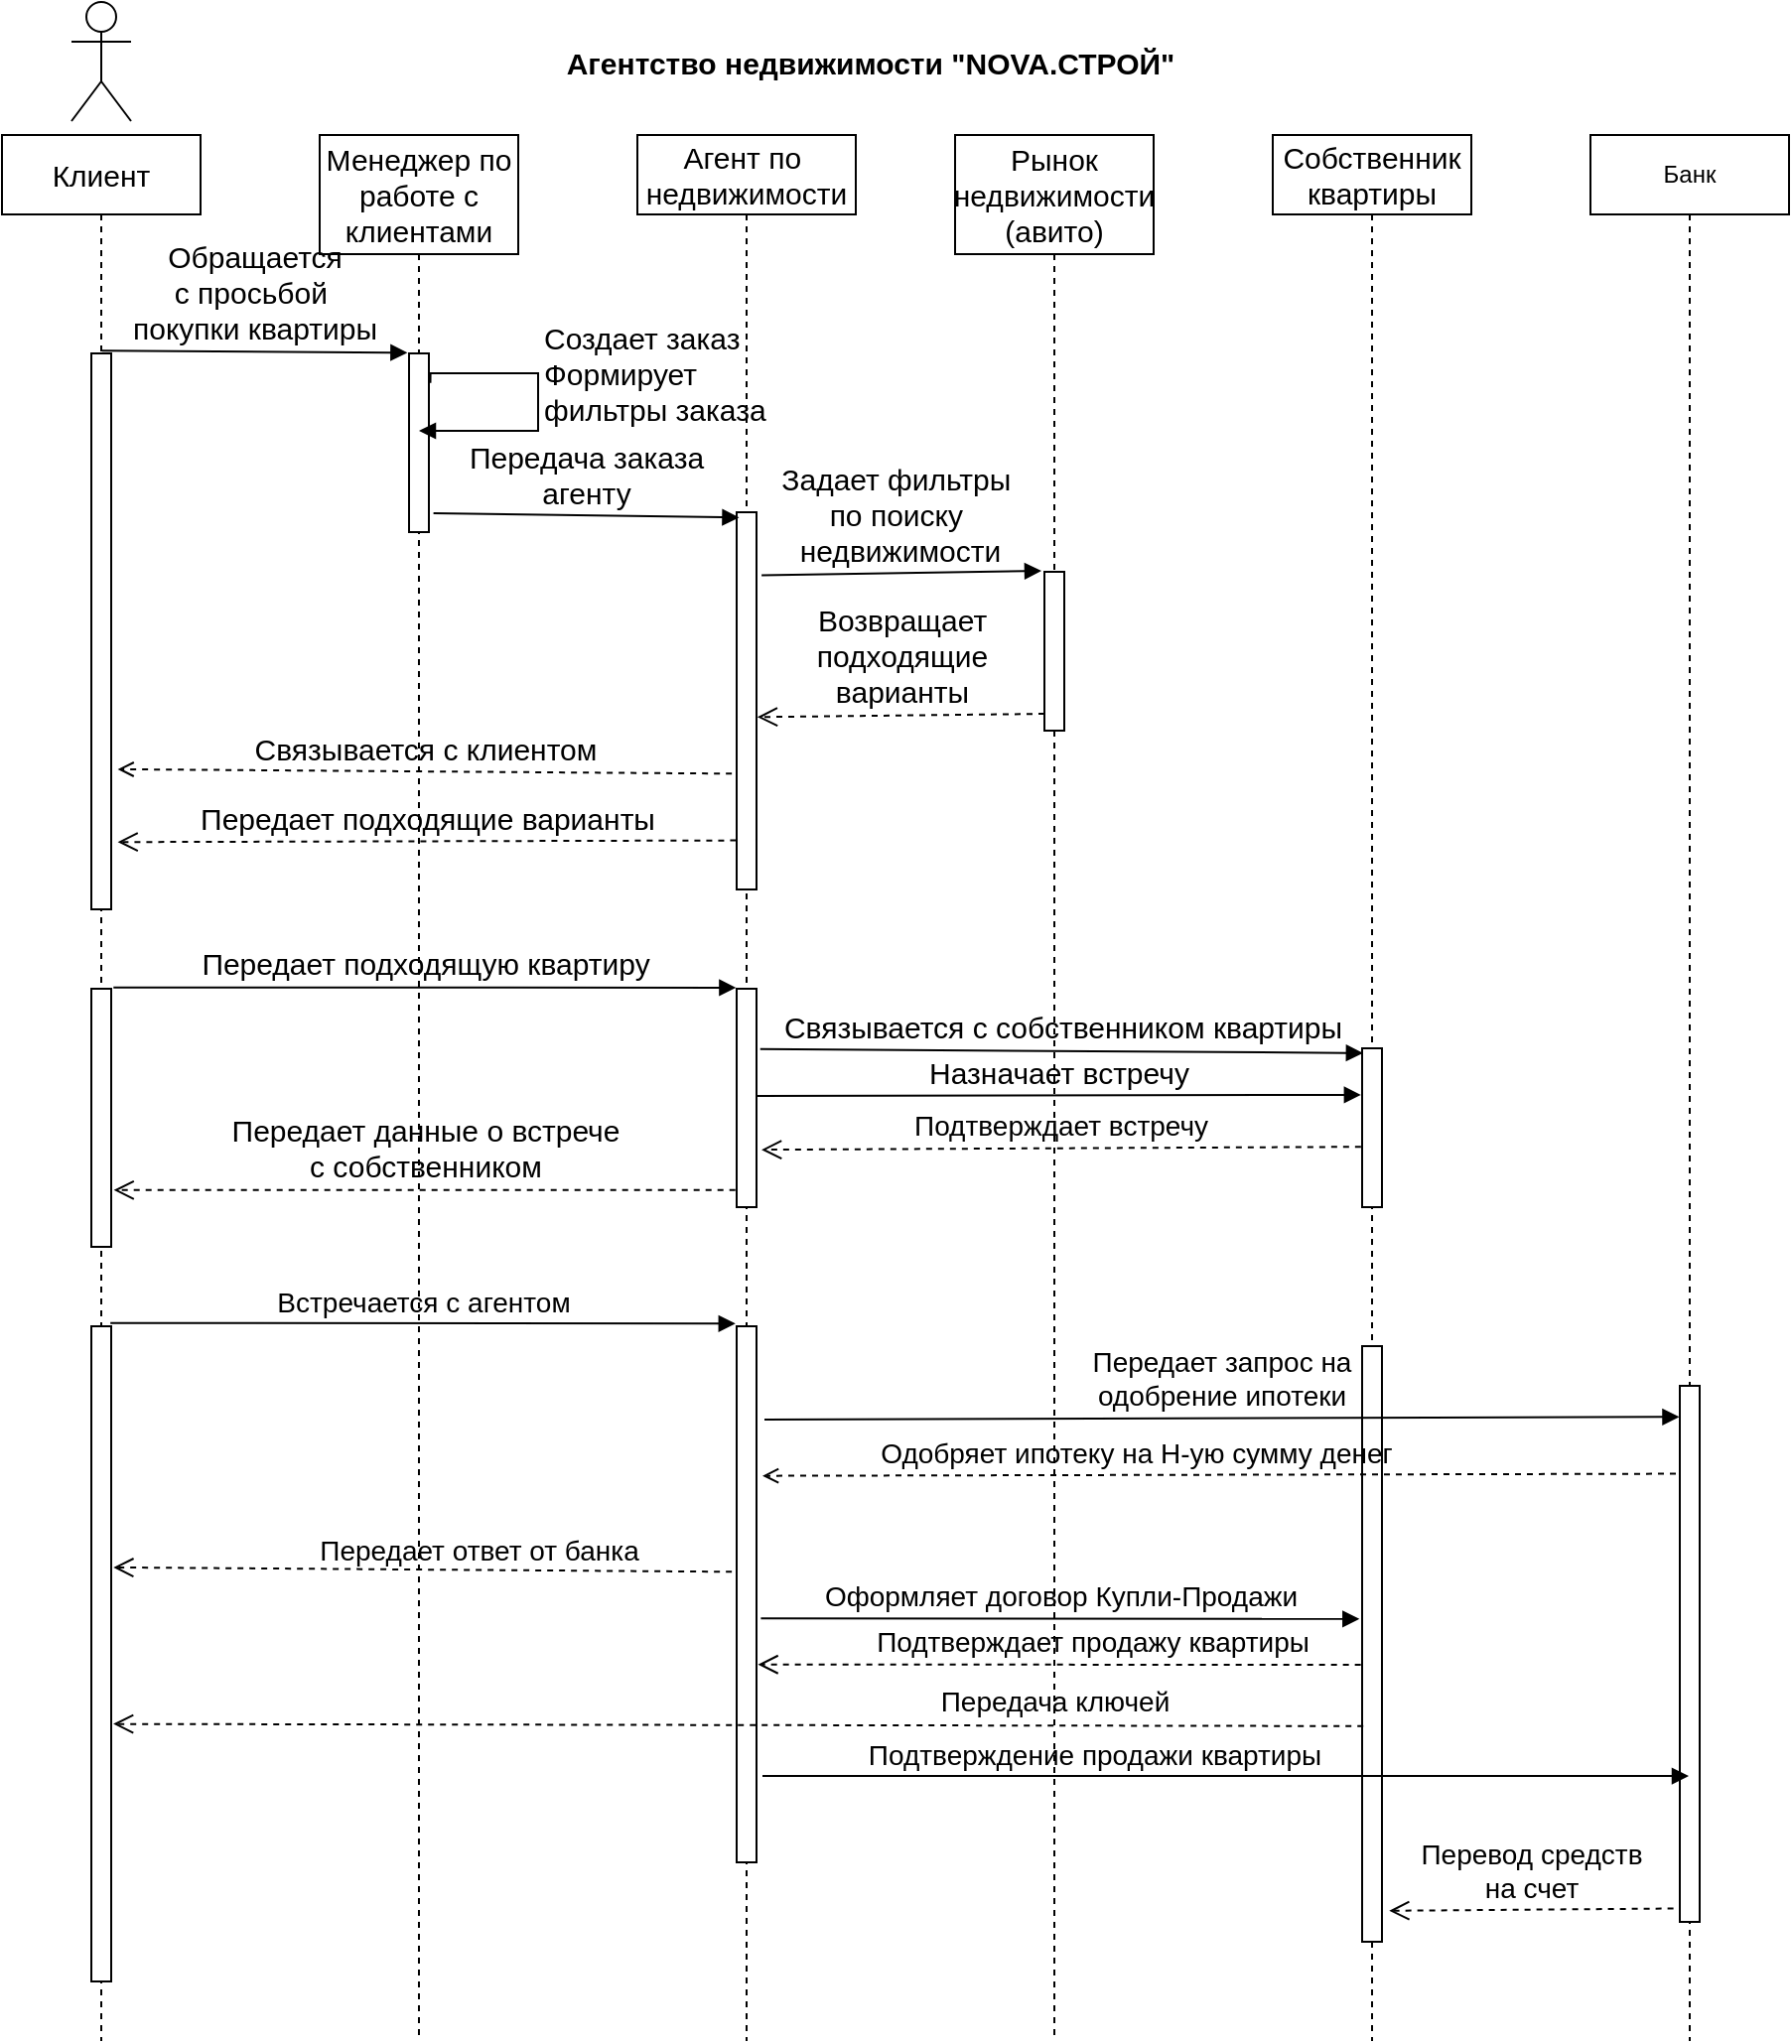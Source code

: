 <mxfile version="20.3.2" type="device"><diagram id="Ezby04HKouR4yxuCR5sN" name="Страница 1"><mxGraphModel dx="1038" dy="588" grid="1" gridSize="10" guides="1" tooltips="1" connect="1" arrows="1" fold="1" page="1" pageScale="1" pageWidth="1169" pageHeight="827" math="0" shadow="0"><root><mxCell id="0"/><mxCell id="1" parent="0"/><mxCell id="sxtq6wMA9Rx06B7TnUMk-1" value="Агентство недвижимости &quot;NOVA.СТРОЙ&quot;" style="text;align=center;fontStyle=1;verticalAlign=middle;spacingLeft=3;spacingRight=3;strokeColor=none;rotatable=0;points=[[0,0.5],[1,0.5]];portConstraint=eastwest;fontSize=15;" parent="1" vertex="1"><mxGeometry x="315" y="30" width="325" height="26" as="geometry"/></mxCell><mxCell id="sxtq6wMA9Rx06B7TnUMk-2" value="Клиент" style="shape=umlLifeline;perimeter=lifelinePerimeter;whiteSpace=wrap;html=1;container=1;collapsible=0;recursiveResize=0;outlineConnect=0;fontSize=15;" parent="1" vertex="1"><mxGeometry x="40" y="80" width="100" height="960" as="geometry"/></mxCell><mxCell id="sxtq6wMA9Rx06B7TnUMk-7" value="" style="html=1;points=[];perimeter=orthogonalPerimeter;fontSize=15;" parent="sxtq6wMA9Rx06B7TnUMk-2" vertex="1"><mxGeometry x="45" y="110" width="10" height="280" as="geometry"/></mxCell><mxCell id="sxtq6wMA9Rx06B7TnUMk-27" value="" style="html=1;points=[];perimeter=orthogonalPerimeter;fontSize=15;fontColor=default;" parent="sxtq6wMA9Rx06B7TnUMk-2" vertex="1"><mxGeometry x="45" y="430" width="10" height="130" as="geometry"/></mxCell><mxCell id="3O8ykFxhAzepY6cNL23y-1" value="" style="html=1;points=[];perimeter=orthogonalPerimeter;" parent="sxtq6wMA9Rx06B7TnUMk-2" vertex="1"><mxGeometry x="45" y="600" width="10" height="330" as="geometry"/></mxCell><mxCell id="sxtq6wMA9Rx06B7TnUMk-4" value="Менеджер по работе с клиентами" style="shape=umlLifeline;perimeter=lifelinePerimeter;whiteSpace=wrap;html=1;container=1;collapsible=0;recursiveResize=0;outlineConnect=0;fontSize=15;size=60;" parent="1" vertex="1"><mxGeometry x="200" y="80" width="100" height="960" as="geometry"/></mxCell><mxCell id="sxtq6wMA9Rx06B7TnUMk-12" value="" style="html=1;points=[];perimeter=orthogonalPerimeter;fontSize=15;fontColor=default;" parent="sxtq6wMA9Rx06B7TnUMk-4" vertex="1"><mxGeometry x="45" y="110" width="10" height="90" as="geometry"/></mxCell><mxCell id="sxtq6wMA9Rx06B7TnUMk-13" value="Создает заказ&lt;br&gt;Формирует &lt;br&gt;фильтры&amp;nbsp;заказа" style="edgeStyle=orthogonalEdgeStyle;html=1;align=left;spacingLeft=2;endArrow=block;rounded=0;labelBackgroundColor=none;labelBorderColor=none;fontSize=15;fontColor=default;exitX=1.075;exitY=0.165;exitDx=0;exitDy=0;exitPerimeter=0;" parent="sxtq6wMA9Rx06B7TnUMk-4" source="sxtq6wMA9Rx06B7TnUMk-12" target="sxtq6wMA9Rx06B7TnUMk-4" edge="1"><mxGeometry x="-0.216" relative="1" as="geometry"><mxPoint x="80" y="120" as="sourcePoint"/><Array as="points"><mxPoint x="56" y="120"/><mxPoint x="110" y="120"/><mxPoint x="110" y="149"/></Array><mxPoint as="offset"/></mxGeometry></mxCell><mxCell id="sxtq6wMA9Rx06B7TnUMk-5" value="Рынок недвижимости&lt;br&gt;(авито)" style="shape=umlLifeline;perimeter=lifelinePerimeter;whiteSpace=wrap;html=1;container=1;collapsible=0;recursiveResize=0;outlineConnect=0;fontSize=15;size=60;" parent="1" vertex="1"><mxGeometry x="520" y="80" width="100" height="960" as="geometry"/></mxCell><mxCell id="sxtq6wMA9Rx06B7TnUMk-18" value="" style="html=1;points=[];perimeter=orthogonalPerimeter;fontSize=15;fontColor=default;" parent="sxtq6wMA9Rx06B7TnUMk-5" vertex="1"><mxGeometry x="45" y="220" width="10" height="80" as="geometry"/></mxCell><mxCell id="sxtq6wMA9Rx06B7TnUMk-6" value="Агент по&amp;nbsp;&lt;br&gt;недвижимости" style="shape=umlLifeline;perimeter=lifelinePerimeter;whiteSpace=wrap;html=1;container=1;collapsible=0;recursiveResize=0;outlineConnect=0;fontSize=15;" parent="1" vertex="1"><mxGeometry x="360" y="80" width="110" height="960" as="geometry"/></mxCell><mxCell id="sxtq6wMA9Rx06B7TnUMk-16" value="" style="html=1;points=[];perimeter=orthogonalPerimeter;fontSize=15;fontColor=default;" parent="sxtq6wMA9Rx06B7TnUMk-6" vertex="1"><mxGeometry x="50" y="190" width="10" height="190" as="geometry"/></mxCell><mxCell id="sxtq6wMA9Rx06B7TnUMk-28" value="" style="html=1;points=[];perimeter=orthogonalPerimeter;fontSize=15;fontColor=default;" parent="sxtq6wMA9Rx06B7TnUMk-6" vertex="1"><mxGeometry x="50" y="430" width="10" height="110" as="geometry"/></mxCell><mxCell id="3O8ykFxhAzepY6cNL23y-2" value="" style="html=1;points=[];perimeter=orthogonalPerimeter;" parent="sxtq6wMA9Rx06B7TnUMk-6" vertex="1"><mxGeometry x="50" y="600" width="10" height="270" as="geometry"/></mxCell><mxCell id="sxtq6wMA9Rx06B7TnUMk-8" value="Обращается&lt;br&gt;с просьбой&amp;nbsp;&lt;br&gt;покупки квартиры" style="html=1;verticalAlign=bottom;endArrow=block;rounded=0;fontSize=15;exitX=0.54;exitY=-0.005;exitDx=0;exitDy=0;exitPerimeter=0;labelBackgroundColor=none;labelBorderColor=none;fontColor=default;entryX=-0.082;entryY=-0.004;entryDx=0;entryDy=0;entryPerimeter=0;" parent="1" source="sxtq6wMA9Rx06B7TnUMk-7" target="sxtq6wMA9Rx06B7TnUMk-12" edge="1"><mxGeometry width="80" relative="1" as="geometry"><mxPoint x="110" y="210" as="sourcePoint"/><mxPoint x="190" y="240" as="targetPoint"/></mxGeometry></mxCell><mxCell id="sxtq6wMA9Rx06B7TnUMk-17" value="Передача заказа&lt;br&gt;агенту" style="html=1;verticalAlign=bottom;endArrow=block;rounded=0;labelBackgroundColor=none;labelBorderColor=none;fontSize=15;fontColor=default;exitX=1.23;exitY=0.894;exitDx=0;exitDy=0;exitPerimeter=0;entryX=0.124;entryY=0.014;entryDx=0;entryDy=0;entryPerimeter=0;" parent="1" source="sxtq6wMA9Rx06B7TnUMk-12" target="sxtq6wMA9Rx06B7TnUMk-16" edge="1"><mxGeometry width="80" relative="1" as="geometry"><mxPoint x="260" y="260" as="sourcePoint"/><mxPoint x="340" y="260" as="targetPoint"/></mxGeometry></mxCell><mxCell id="sxtq6wMA9Rx06B7TnUMk-19" value="&lt;br&gt;Задает фильтры&amp;nbsp;&lt;br&gt;по поиску&amp;nbsp;&lt;br&gt;недвижимости" style="html=1;verticalAlign=bottom;endArrow=block;rounded=0;labelBackgroundColor=none;labelBorderColor=none;fontSize=15;fontColor=default;exitX=1.257;exitY=0.167;exitDx=0;exitDy=0;exitPerimeter=0;entryX=-0.15;entryY=-0.006;entryDx=0;entryDy=0;entryPerimeter=0;" parent="1" source="sxtq6wMA9Rx06B7TnUMk-16" target="sxtq6wMA9Rx06B7TnUMk-18" edge="1"><mxGeometry x="-0.024" width="80" relative="1" as="geometry"><mxPoint x="450" y="270" as="sourcePoint"/><mxPoint x="530" y="270" as="targetPoint"/><mxPoint as="offset"/></mxGeometry></mxCell><mxCell id="sxtq6wMA9Rx06B7TnUMk-21" value="Возвращает&lt;br&gt;подходящие &lt;br&gt;варианты" style="html=1;verticalAlign=bottom;endArrow=open;dashed=1;endSize=8;rounded=0;labelBackgroundColor=none;labelBorderColor=none;fontSize=15;fontColor=default;exitX=0;exitY=0.894;exitDx=0;exitDy=0;exitPerimeter=0;entryX=1.043;entryY=0.543;entryDx=0;entryDy=0;entryPerimeter=0;" parent="1" source="sxtq6wMA9Rx06B7TnUMk-18" target="sxtq6wMA9Rx06B7TnUMk-16" edge="1"><mxGeometry relative="1" as="geometry"><mxPoint x="370" y="300" as="sourcePoint"/><mxPoint x="290" y="300" as="targetPoint"/></mxGeometry></mxCell><mxCell id="sxtq6wMA9Rx06B7TnUMk-22" value="" style="shape=umlActor;verticalLabelPosition=bottom;verticalAlign=top;html=1;fontSize=15;fontColor=default;" parent="1" vertex="1"><mxGeometry x="75" y="13" width="30" height="60" as="geometry"/></mxCell><mxCell id="sxtq6wMA9Rx06B7TnUMk-23" value="Связывается с клиентом" style="html=1;verticalAlign=bottom;endArrow=open;rounded=0;labelBackgroundColor=none;labelBorderColor=none;fontSize=15;fontColor=default;exitX=-0.243;exitY=0.693;exitDx=0;exitDy=0;exitPerimeter=0;entryX=1.329;entryY=0.748;entryDx=0;entryDy=0;entryPerimeter=0;dashed=1;endFill=0;" parent="1" source="sxtq6wMA9Rx06B7TnUMk-16" target="sxtq6wMA9Rx06B7TnUMk-7" edge="1"><mxGeometry width="80" relative="1" as="geometry"><mxPoint x="300" y="280" as="sourcePoint"/><mxPoint x="380" y="280" as="targetPoint"/></mxGeometry></mxCell><mxCell id="sxtq6wMA9Rx06B7TnUMk-25" value="Передает подходящие варианты" style="html=1;verticalAlign=bottom;endArrow=open;dashed=1;endSize=8;rounded=0;labelBackgroundColor=none;labelBorderColor=none;fontSize=15;fontColor=default;exitX=-0.029;exitY=0.87;exitDx=0;exitDy=0;exitPerimeter=0;entryX=1.329;entryY=0.879;entryDx=0;entryDy=0;entryPerimeter=0;" parent="1" source="sxtq6wMA9Rx06B7TnUMk-16" target="sxtq6wMA9Rx06B7TnUMk-7" edge="1"><mxGeometry relative="1" as="geometry"><mxPoint x="440" y="320" as="sourcePoint"/><mxPoint x="170" y="500" as="targetPoint"/></mxGeometry></mxCell><mxCell id="sxtq6wMA9Rx06B7TnUMk-26" value="Собственник&lt;br&gt;квартиры" style="shape=umlLifeline;perimeter=lifelinePerimeter;whiteSpace=wrap;html=1;container=1;collapsible=0;recursiveResize=0;outlineConnect=0;fontSize=15;fontColor=default;" parent="1" vertex="1"><mxGeometry x="680" y="80" width="100" height="960" as="geometry"/></mxCell><mxCell id="sxtq6wMA9Rx06B7TnUMk-30" value="" style="html=1;points=[];perimeter=orthogonalPerimeter;fontSize=15;fontColor=default;" parent="sxtq6wMA9Rx06B7TnUMk-26" vertex="1"><mxGeometry x="45" y="460" width="10" height="80" as="geometry"/></mxCell><mxCell id="3O8ykFxhAzepY6cNL23y-4" value="" style="html=1;points=[];perimeter=orthogonalPerimeter;" parent="sxtq6wMA9Rx06B7TnUMk-26" vertex="1"><mxGeometry x="45" y="610" width="10" height="300" as="geometry"/></mxCell><mxCell id="sxtq6wMA9Rx06B7TnUMk-29" value="Передает подходящую квартиру" style="html=1;verticalAlign=bottom;endArrow=block;rounded=0;labelBackgroundColor=none;labelBorderColor=none;fontSize=15;fontColor=default;exitX=1.114;exitY=-0.005;exitDx=0;exitDy=0;exitPerimeter=0;entryX=-0.029;entryY=-0.005;entryDx=0;entryDy=0;entryPerimeter=0;" parent="1" source="sxtq6wMA9Rx06B7TnUMk-27" target="sxtq6wMA9Rx06B7TnUMk-28" edge="1"><mxGeometry width="80" relative="1" as="geometry"><mxPoint x="360" y="420" as="sourcePoint"/><mxPoint x="440" y="420" as="targetPoint"/></mxGeometry></mxCell><mxCell id="sxtq6wMA9Rx06B7TnUMk-31" value="Связывается с собственником квартиры" style="html=1;verticalAlign=bottom;endArrow=block;rounded=0;labelBackgroundColor=none;labelBorderColor=none;fontSize=15;fontColor=default;exitX=1.188;exitY=0.276;exitDx=0;exitDy=0;exitPerimeter=0;entryX=0.043;entryY=0.03;entryDx=0;entryDy=0;entryPerimeter=0;" parent="1" source="sxtq6wMA9Rx06B7TnUMk-28" target="sxtq6wMA9Rx06B7TnUMk-30" edge="1"><mxGeometry width="80" relative="1" as="geometry"><mxPoint x="360" y="490" as="sourcePoint"/><mxPoint x="440" y="490" as="targetPoint"/></mxGeometry></mxCell><mxCell id="sxtq6wMA9Rx06B7TnUMk-33" value="Назначает встречу" style="html=1;verticalAlign=bottom;endArrow=block;rounded=0;labelBackgroundColor=none;labelBorderColor=none;fontSize=15;fontColor=default;exitX=1;exitY=0.491;exitDx=0;exitDy=0;exitPerimeter=0;entryX=-0.057;entryY=0.293;entryDx=0;entryDy=0;entryPerimeter=0;" parent="1" source="sxtq6wMA9Rx06B7TnUMk-28" target="sxtq6wMA9Rx06B7TnUMk-30" edge="1"><mxGeometry width="80" relative="1" as="geometry"><mxPoint x="450" y="530" as="sourcePoint"/><mxPoint x="660" y="620" as="targetPoint"/></mxGeometry></mxCell><mxCell id="sxtq6wMA9Rx06B7TnUMk-34" value="Передает данные о встрече&lt;br&gt;с собственником" style="html=1;verticalAlign=bottom;endArrow=open;dashed=1;endSize=8;rounded=0;labelBackgroundColor=none;labelBorderColor=none;fontSize=15;fontColor=default;exitX=-0.065;exitY=0.922;exitDx=0;exitDy=0;exitPerimeter=0;entryX=1.13;entryY=0.78;entryDx=0;entryDy=0;entryPerimeter=0;" parent="1" source="sxtq6wMA9Rx06B7TnUMk-28" target="sxtq6wMA9Rx06B7TnUMk-27" edge="1"><mxGeometry relative="1" as="geometry"><mxPoint x="450" y="480" as="sourcePoint"/><mxPoint x="370" y="480" as="targetPoint"/></mxGeometry></mxCell><mxCell id="3O8ykFxhAzepY6cNL23y-3" value="Встречается с агентом&lt;br style=&quot;font-size: 14px;&quot;&gt;" style="html=1;verticalAlign=bottom;endArrow=block;rounded=0;exitX=0.96;exitY=-0.005;exitDx=0;exitDy=0;exitPerimeter=0;entryX=-0.06;entryY=-0.005;entryDx=0;entryDy=0;entryPerimeter=0;labelBackgroundColor=none;fontSize=14;" parent="1" source="3O8ykFxhAzepY6cNL23y-1" target="3O8ykFxhAzepY6cNL23y-2" edge="1"><mxGeometry width="80" relative="1" as="geometry"><mxPoint x="160" y="710" as="sourcePoint"/><mxPoint x="240" y="710" as="targetPoint"/></mxGeometry></mxCell><mxCell id="3O8ykFxhAzepY6cNL23y-6" value="Банк" style="shape=umlLifeline;perimeter=lifelinePerimeter;whiteSpace=wrap;html=1;container=1;collapsible=0;recursiveResize=0;outlineConnect=0;" parent="1" vertex="1"><mxGeometry x="840" y="80" width="100" height="960" as="geometry"/></mxCell><mxCell id="3O8ykFxhAzepY6cNL23y-10" value="" style="html=1;points=[];perimeter=orthogonalPerimeter;" parent="3O8ykFxhAzepY6cNL23y-6" vertex="1"><mxGeometry x="45" y="630" width="10" height="270" as="geometry"/></mxCell><mxCell id="3O8ykFxhAzepY6cNL23y-11" value="Передает запрос на &lt;br style=&quot;font-size: 14px;&quot;&gt;одобрение ипотеки" style="html=1;verticalAlign=bottom;endArrow=block;rounded=0;labelBackgroundColor=none;exitX=1.4;exitY=0.174;exitDx=0;exitDy=0;exitPerimeter=0;entryX=-0.026;entryY=0.058;entryDx=0;entryDy=0;entryPerimeter=0;fontSize=14;" parent="1" source="3O8ykFxhAzepY6cNL23y-2" target="3O8ykFxhAzepY6cNL23y-10" edge="1"><mxGeometry width="80" relative="1" as="geometry"><mxPoint x="610" y="670" as="sourcePoint"/><mxPoint x="810" y="660" as="targetPoint"/></mxGeometry></mxCell><mxCell id="3O8ykFxhAzepY6cNL23y-13" value="Одобряет ипотеку на Н-ую сумму денег" style="html=1;verticalAlign=bottom;endArrow=open;rounded=0;labelBackgroundColor=none;exitX=-0.2;exitY=0.164;exitDx=0;exitDy=0;exitPerimeter=0;entryX=1.3;entryY=0.279;entryDx=0;entryDy=0;entryPerimeter=0;dashed=1;endFill=0;fontSize=14;" parent="1" source="3O8ykFxhAzepY6cNL23y-10" target="3O8ykFxhAzepY6cNL23y-2" edge="1"><mxGeometry x="0.185" width="80" relative="1" as="geometry"><mxPoint x="640" y="600" as="sourcePoint"/><mxPoint x="720" y="600" as="targetPoint"/><mxPoint as="offset"/></mxGeometry></mxCell><mxCell id="9dWEBAewKy6EkZcReIOQ-3" value="Оформляет договор Купли-Продажи" style="html=1;verticalAlign=bottom;endArrow=block;rounded=0;exitX=1.22;exitY=0.545;exitDx=0;exitDy=0;exitPerimeter=0;entryX=-0.135;entryY=0.458;entryDx=0;entryDy=0;entryPerimeter=0;labelBackgroundColor=none;fontSize=14;" parent="1" source="3O8ykFxhAzepY6cNL23y-2" target="3O8ykFxhAzepY6cNL23y-4" edge="1"><mxGeometry width="80" relative="1" as="geometry"><mxPoint x="590" y="810" as="sourcePoint"/><mxPoint x="670" y="810" as="targetPoint"/></mxGeometry></mxCell><mxCell id="9dWEBAewKy6EkZcReIOQ-7" value="Подтверждает продажу квартиры" style="html=1;verticalAlign=bottom;endArrow=open;dashed=1;endSize=8;rounded=0;labelBackgroundColor=none;exitX=-0.067;exitY=0.535;exitDx=0;exitDy=0;exitPerimeter=0;entryX=1.074;entryY=0.631;entryDx=0;entryDy=0;entryPerimeter=0;fontSize=14;" parent="1" edge="1"><mxGeometry x="-0.109" relative="1" as="geometry"><mxPoint x="724.33" y="850.5" as="sourcePoint"/><mxPoint x="420.74" y="850.37" as="targetPoint"/><mxPoint as="offset"/></mxGeometry></mxCell><mxCell id="9dWEBAewKy6EkZcReIOQ-8" value="Передача ключей" style="html=1;verticalAlign=bottom;endArrow=open;dashed=1;endSize=8;rounded=0;labelBackgroundColor=none;exitX=0.061;exitY=0.638;exitDx=0;exitDy=0;exitPerimeter=0;entryX=1.104;entryY=0.607;entryDx=0;entryDy=0;entryPerimeter=0;fontSize=14;" parent="1" source="3O8ykFxhAzepY6cNL23y-4" target="3O8ykFxhAzepY6cNL23y-1" edge="1"><mxGeometry x="-0.506" y="-1" relative="1" as="geometry"><mxPoint x="510" y="930" as="sourcePoint"/><mxPoint x="430" y="930" as="targetPoint"/><mxPoint as="offset"/></mxGeometry></mxCell><mxCell id="9dWEBAewKy6EkZcReIOQ-9" value="Передает ответ от банка" style="html=1;verticalAlign=bottom;endArrow=open;dashed=1;endSize=8;rounded=0;labelBackgroundColor=none;exitX=-0.243;exitY=0.458;exitDx=0;exitDy=0;exitPerimeter=0;entryX=1.114;entryY=0.368;entryDx=0;entryDy=0;entryPerimeter=0;fontSize=14;" parent="1" source="3O8ykFxhAzepY6cNL23y-2" target="3O8ykFxhAzepY6cNL23y-1" edge="1"><mxGeometry x="-0.181" y="1" relative="1" as="geometry"><mxPoint x="590" y="750" as="sourcePoint"/><mxPoint x="510" y="750" as="targetPoint"/><mxPoint as="offset"/></mxGeometry></mxCell><mxCell id="VEYfjasRsNexlNgJ9zjB-1" value="Подтверждает встречу" style="html=1;verticalAlign=bottom;endArrow=open;dashed=1;endSize=8;rounded=0;fontSize=14;exitX=-0.057;exitY=0.62;exitDx=0;exitDy=0;exitPerimeter=0;entryX=1.252;entryY=0.737;entryDx=0;entryDy=0;entryPerimeter=0;labelBackgroundColor=none;" parent="1" source="sxtq6wMA9Rx06B7TnUMk-30" target="sxtq6wMA9Rx06B7TnUMk-28" edge="1"><mxGeometry relative="1" as="geometry"><mxPoint x="670" y="480" as="sourcePoint"/><mxPoint x="590" y="480" as="targetPoint"/></mxGeometry></mxCell><mxCell id="VEYfjasRsNexlNgJ9zjB-7" value="Перевод средств&lt;br&gt;на счет" style="html=1;verticalAlign=bottom;endArrow=open;dashed=1;endSize=8;rounded=0;labelBackgroundColor=none;fontSize=14;exitX=-0.319;exitY=0.975;exitDx=0;exitDy=0;exitPerimeter=0;entryX=1.365;entryY=0.948;entryDx=0;entryDy=0;entryPerimeter=0;" parent="1" source="3O8ykFxhAzepY6cNL23y-10" target="3O8ykFxhAzepY6cNL23y-4" edge="1"><mxGeometry relative="1" as="geometry"><mxPoint x="540" y="750" as="sourcePoint"/><mxPoint x="790" y="940" as="targetPoint"/></mxGeometry></mxCell><mxCell id="VEYfjasRsNexlNgJ9zjB-10" value="Подтверждение продажи квартиры" style="html=1;verticalAlign=bottom;endArrow=block;rounded=0;labelBackgroundColor=none;fontSize=14;exitX=1.3;exitY=0.839;exitDx=0;exitDy=0;exitPerimeter=0;" parent="1" source="3O8ykFxhAzepY6cNL23y-2" target="3O8ykFxhAzepY6cNL23y-6" edge="1"><mxGeometry x="-0.285" width="80" relative="1" as="geometry"><mxPoint x="650" y="1060" as="sourcePoint"/><mxPoint x="590" y="850" as="targetPoint"/><mxPoint as="offset"/></mxGeometry></mxCell></root></mxGraphModel></diagram></mxfile>